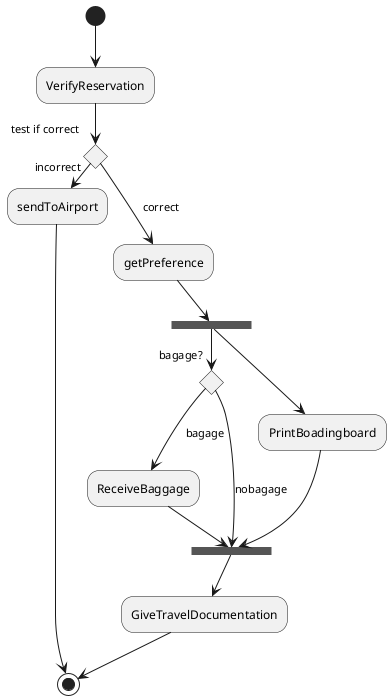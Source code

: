 {
  "sha1": "m1w0zq7b66v9i1bjs7046vluec2myc5",
  "insertion": {
    "when": "2024-06-03T18:59:34.753Z",
    "user": "plantuml@gmail.com"
  }
}
@startuml

(*) --> VerifyReservation
if "test if correct" then
  -> [incorrect] sendToAirport
  --> (*)
else
  --> [correct] getPreference
  --> ===Y1===
  
  if "bagage?" then
    --> [bagage] ReceiveBaggage
    --> ===Y2===
  else
    --> [nobagage] ===Y2===
  endif
  
  ===Y1=== --> PrintBoadingboard
  --> ===Y2===
  
  --> GiveTravelDocumentation
  --> (*)
endif


@enduml
